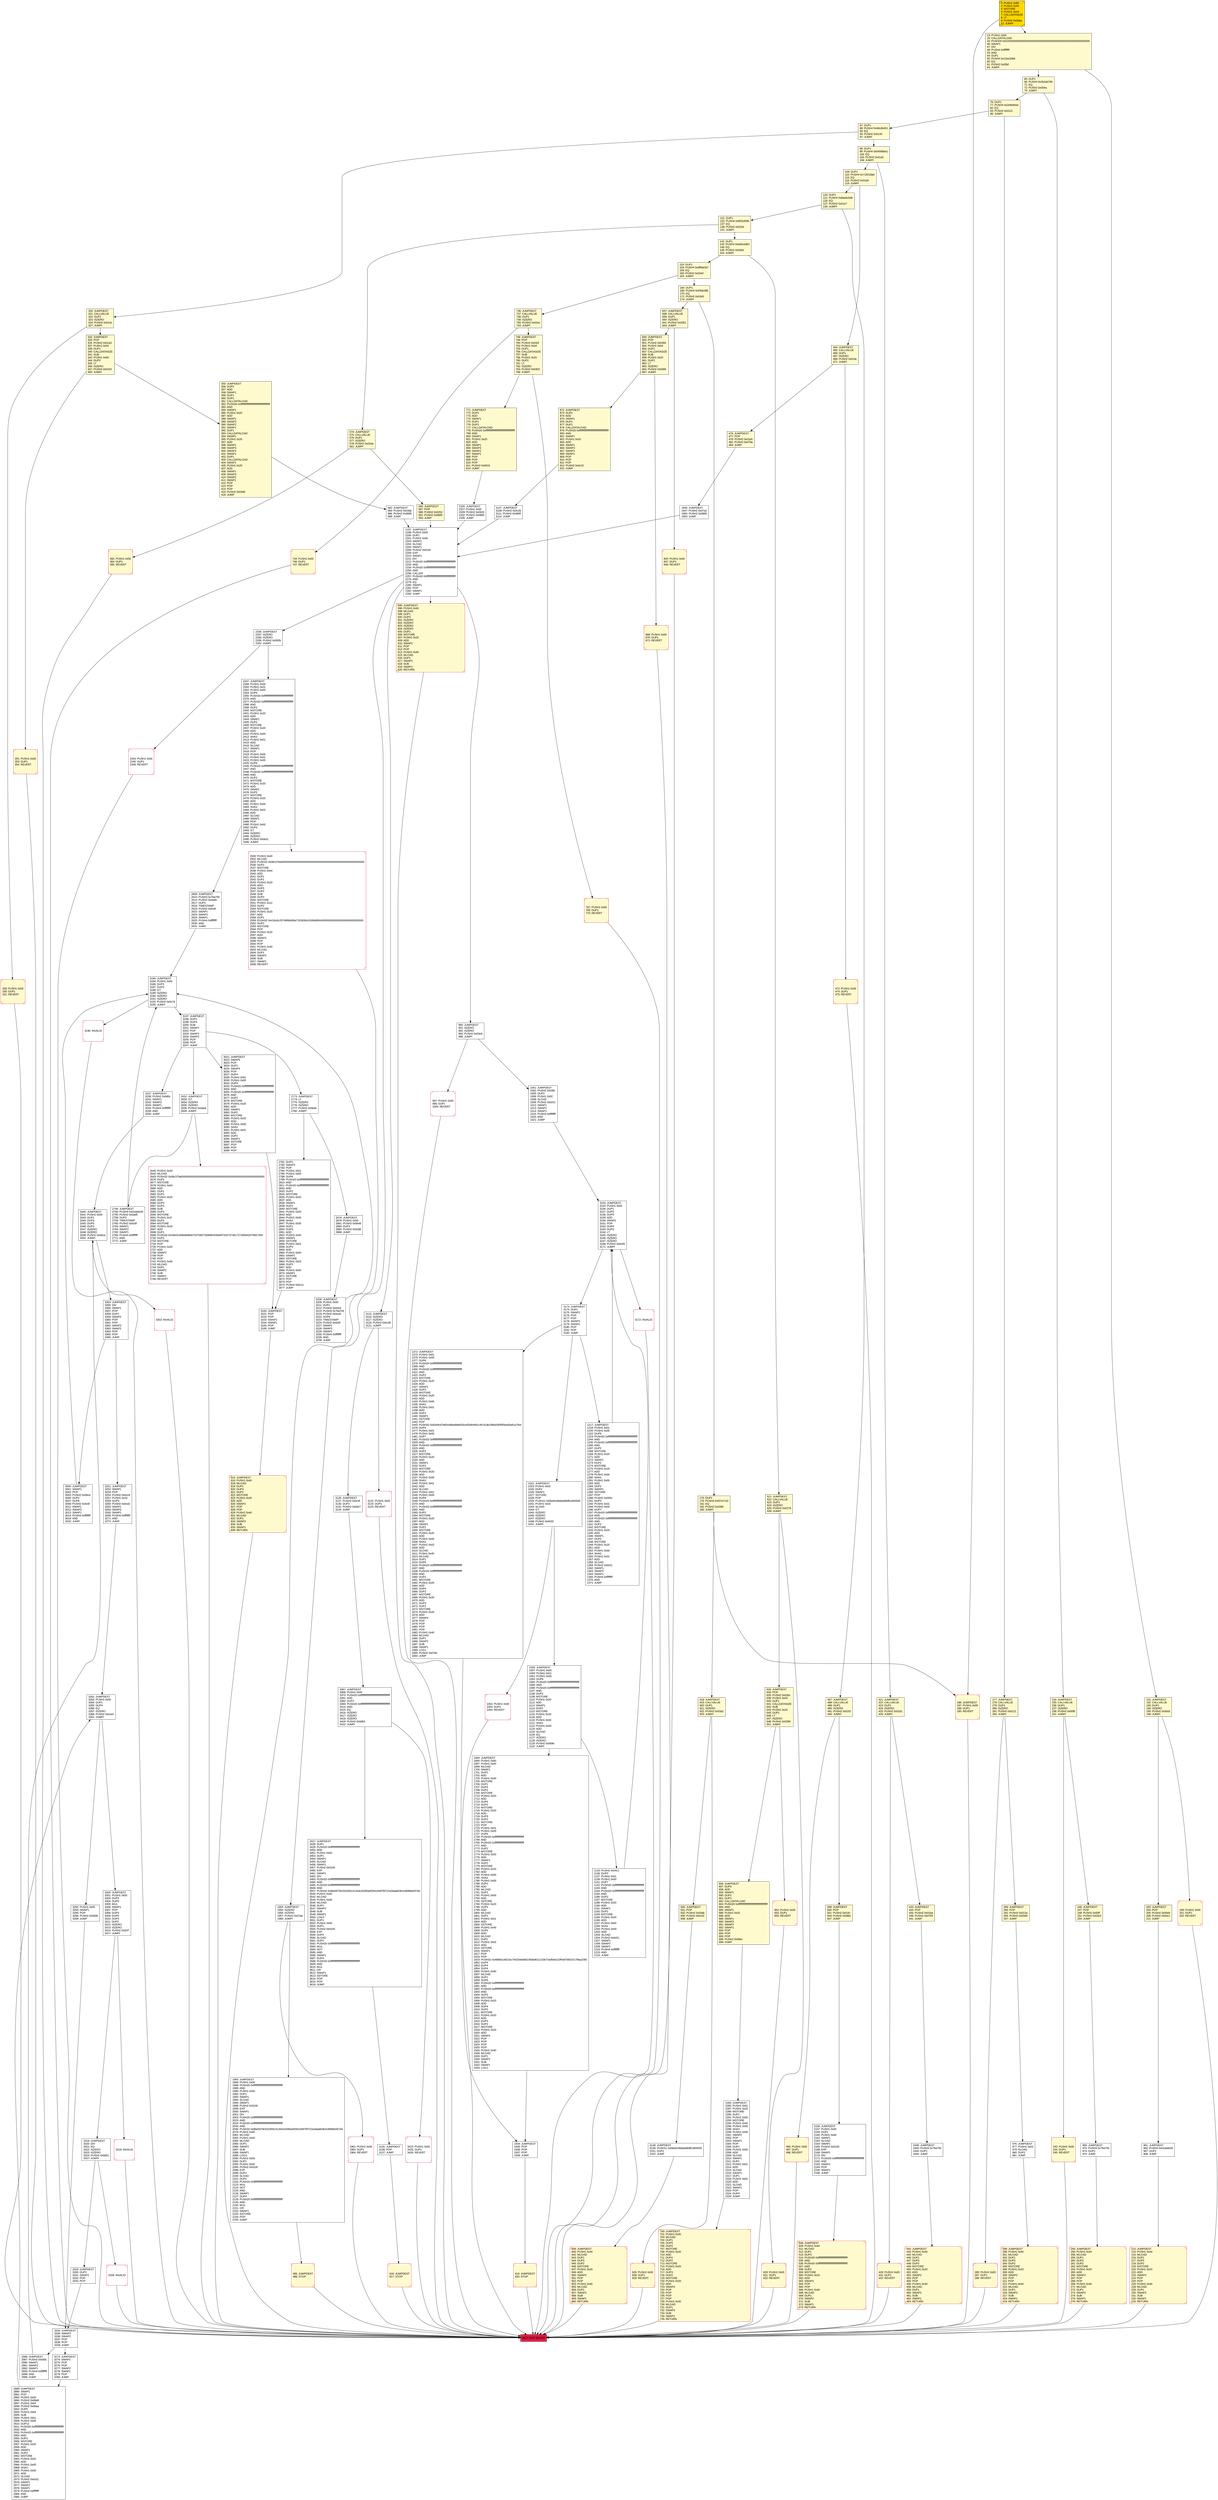 digraph G {
bgcolor=transparent rankdir=UD;
node [shape=box style=filled color=black fillcolor=white fontname=arial fontcolor=black];
1946 [label="1946: JUMPDEST\l1947: PUSH2 0x07a2\l1950: PUSH2 0x0895\l1953: JUMP\l" ];
916 [label="916: JUMPDEST\l917: STOP\l" fillcolor=lemonchiffon shape=Msquare color=crimson ];
332 [label="332: JUMPDEST\l333: POP\l334: PUSH2 0x01a3\l337: PUSH1 0x04\l339: DUP1\l340: CALLDATASIZE\l341: SUB\l342: PUSH1 0x60\l344: DUP2\l345: LT\l346: ISZERO\l347: PUSH2 0x0163\l350: JUMPI\l" fillcolor=lemonchiffon ];
2284 [label="2284: JUMPDEST\l2285: PUSH1 0x01\l2287: PUSH1 0x20\l2289: MSTORE\l2290: DUP1\l2291: PUSH1 0x00\l2293: MSTORE\l2294: PUSH1 0x40\l2296: PUSH1 0x00\l2298: SHA3\l2299: PUSH1 0x00\l2301: SWAP2\l2302: POP\l2303: SWAP1\l2304: POP\l2305: DUP1\l2306: PUSH1 0x00\l2308: ADD\l2309: SLOAD\l2310: SWAP1\l2311: DUP1\l2312: PUSH1 0x01\l2314: ADD\l2315: SLOAD\l2316: SWAP1\l2317: DUP1\l2318: PUSH1 0x02\l2320: ADD\l2321: SLOAD\l2322: SWAP1\l2323: POP\l2324: DUP4\l2325: JUMP\l" ];
2632 [label="2632: JUMPDEST\l2633: GT\l2634: ISZERO\l2635: ISZERO\l2636: PUSH2 0x0abd\l2639: JUMPI\l" ];
1961 [label="1961: PUSH1 0x00\l1963: DUP1\l1964: REVERT\l" shape=Msquare color=crimson ];
3173 [label="3173: JUMPDEST\l3174: DUP1\l3175: SWAP2\l3176: POP\l3177: POP\l3178: SWAP3\l3179: SWAP2\l3180: POP\l3181: POP\l3182: JUMP\l" ];
442 [label="442: JUMPDEST\l443: PUSH1 0x40\l445: MLOAD\l446: DUP1\l447: DUP3\l448: DUP2\l449: MSTORE\l450: PUSH1 0x20\l452: ADD\l453: SWAP2\l454: POP\l455: POP\l456: PUSH1 0x40\l458: MLOAD\l459: DUP1\l460: SWAP2\l461: SUB\l462: SWAP1\l463: RETURN\l" fillcolor=lemonchiffon shape=Msquare color=crimson ];
3100 [label="3100: JUMPDEST\l3101: POP\l3102: POP\l3103: SWAP2\l3104: SWAP1\l3105: POP\l3106: JUMP\l" ];
65 [label="65: DUP1\l66: PUSH4 0x2b2ab780\l71: EQ\l72: PUSH2 0x00ea\l75: JUMPI\l" fillcolor=lemonchiffon ];
277 [label="277: JUMPDEST\l278: CALLVALUE\l279: DUP1\l280: ISZERO\l281: PUSH2 0x0121\l284: JUMPI\l" fillcolor=lemonchiffon ];
2749 [label="2749: JUMPDEST\l2750: PUSH4 0x01da9c00\l2755: PUSH2 0x0ad5\l2758: DUP3\l2759: TIMESTAMP\l2760: PUSH2 0x0c6f\l2763: SWAP1\l2764: SWAP2\l2765: SWAP1\l2766: PUSH4 0xffffffff\l2771: AND\l2772: JUMP\l" ];
429 [label="429: PUSH1 0x00\l431: DUP1\l432: REVERT\l" fillcolor=lemonchiffon shape=Msquare color=crimson ];
3021 [label="3021: JUMPDEST\l3022: SWAP5\l3023: POP\l3024: DUP1\l3025: SWAP4\l3026: POP\l3027: DUP4\l3028: PUSH1 0x01\l3030: PUSH1 0x00\l3032: DUP9\l3033: PUSH20 0xffffffffffffffffffffffffffffffffffffffff\l3054: AND\l3055: PUSH20 0xffffffffffffffffffffffffffffffffffffffff\l3076: AND\l3077: DUP2\l3078: MSTORE\l3079: PUSH1 0x20\l3081: ADD\l3082: SWAP1\l3083: DUP2\l3084: MSTORE\l3085: PUSH1 0x20\l3087: ADD\l3088: PUSH1 0x00\l3090: SHA3\l3091: PUSH1 0x01\l3093: ADD\l3094: DUP2\l3095: SWAP1\l3096: SSTORE\l3097: POP\l3098: POP\l3099: POP\l" ];
3427 [label="3427: JUMPDEST\l3428: DUP1\l3429: PUSH20 0xffffffffffffffffffffffffffffffffffffffff\l3450: AND\l3451: PUSH1 0x00\l3453: DUP1\l3454: SWAP1\l3455: SLOAD\l3456: SWAP1\l3457: PUSH2 0x0100\l3460: EXP\l3461: SWAP1\l3462: DIV\l3463: PUSH20 0xffffffffffffffffffffffffffffffffffffffff\l3484: AND\l3485: PUSH20 0xffffffffffffffffffffffffffffffffffffffff\l3506: AND\l3507: PUSH32 0x8be0079c531659141344cd1fd0a4f28419497f9722a3daafe3b4186f6b6457e0\l3540: PUSH1 0x40\l3542: MLOAD\l3543: PUSH1 0x40\l3545: MLOAD\l3546: DUP1\l3547: SWAP2\l3548: SUB\l3549: SWAP1\l3550: LOG3\l3551: DUP1\l3552: PUSH1 0x00\l3554: DUP1\l3555: PUSH2 0x0100\l3558: EXP\l3559: DUP2\l3560: SLOAD\l3561: DUP2\l3562: PUSH20 0xffffffffffffffffffffffffffffffffffffffff\l3583: MUL\l3584: NOT\l3585: AND\l3586: SWAP1\l3587: DUP4\l3588: PUSH20 0xffffffffffffffffffffffffffffffffffffffff\l3609: AND\l3610: MUL\l3611: OR\l3612: SWAP1\l3613: SSTORE\l3614: POP\l3615: POP\l3616: JUMP\l" ];
246 [label="246: JUMPDEST\l247: POP\l248: PUSH2 0x00ff\l251: PUSH2 0x03c9\l254: JUMP\l" fillcolor=lemonchiffon ];
3251 [label="3251: JUMPDEST\l3252: SWAP1\l3253: POP\l3254: PUSH2 0x0cc9\l3257: PUSH1 0x19\l3259: DUP3\l3260: PUSH2 0x0cd1\l3263: SWAP1\l3264: SWAP2\l3265: SWAP1\l3266: PUSH4 0xffffffff\l3271: AND\l3272: JUMP\l" ];
939 [label="939: JUMPDEST\l940: PUSH1 0x40\l942: MLOAD\l943: DUP1\l944: DUP3\l945: DUP2\l946: MSTORE\l947: PUSH1 0x20\l949: ADD\l950: SWAP2\l951: POP\l952: POP\l953: PUSH1 0x40\l955: MLOAD\l956: DUP1\l957: SWAP2\l958: SUB\l959: SWAP1\l960: RETURN\l" fillcolor=lemonchiffon shape=Msquare color=crimson ];
3135 [label="3135: JUMPDEST\l3136: POP\l3137: JUMP\l" ];
2326 [label="2326: JUMPDEST\l2327: PUSH1 0x00\l2329: PUSH2 0x0920\l2332: PUSH2 0x0895\l2335: JUMP\l" ];
142 [label="142: DUP1\l143: PUSH4 0xdd3ced63\l148: EQ\l149: PUSH2 0x026d\l152: JUMPI\l" fillcolor=lemonchiffon ];
421 [label="421: JUMPDEST\l422: CALLVALUE\l423: DUP1\l424: ISZERO\l425: PUSH2 0x01b1\l428: JUMPI\l" fillcolor=lemonchiffon ];
234 [label="234: JUMPDEST\l235: CALLVALUE\l236: DUP1\l237: ISZERO\l238: PUSH2 0x00f6\l241: JUMPI\l" fillcolor=lemonchiffon ];
289 [label="289: JUMPDEST\l290: POP\l291: PUSH2 0x012a\l294: PUSH2 0x03d0\l297: JUMP\l" fillcolor=lemonchiffon ];
3617 [label="3617: EXIT BLOCK\l" fillcolor=crimson ];
98 [label="98: DUP1\l99: PUSH4 0x6458bbe1\l104: EQ\l105: PUSH2 0x01a5\l108: JUMPI\l" fillcolor=lemonchiffon ];
2609 [label="2609: JUMPDEST\l2610: PUSH3 0x76a700\l2614: PUSH2 0x0a48\l2617: DUP3\l2618: TIMESTAMP\l2619: PUSH2 0x0c6f\l2622: SWAP1\l2623: SWAP2\l2624: SWAP1\l2625: PUSH4 0xffffffff\l2630: AND\l2631: JUMP\l" ];
1694 [label="1694: JUMPDEST\l1695: PUSH1 0x60\l1697: PUSH1 0x40\l1699: MLOAD\l1700: SWAP1\l1701: DUP2\l1702: ADD\l1703: PUSH1 0x40\l1705: MSTORE\l1706: DUP1\l1707: DUP4\l1708: DUP2\l1709: MSTORE\l1710: PUSH1 0x20\l1712: ADD\l1713: DUP4\l1714: DUP2\l1715: MSTORE\l1716: PUSH1 0x20\l1718: ADD\l1719: DUP3\l1720: DUP2\l1721: MSTORE\l1722: POP\l1723: PUSH1 0x01\l1725: PUSH1 0x00\l1727: DUP6\l1728: PUSH20 0xffffffffffffffffffffffffffffffffffffffff\l1749: AND\l1750: PUSH20 0xffffffffffffffffffffffffffffffffffffffff\l1771: AND\l1772: DUP2\l1773: MSTORE\l1774: PUSH1 0x20\l1776: ADD\l1777: SWAP1\l1778: DUP2\l1779: MSTORE\l1780: PUSH1 0x20\l1782: ADD\l1783: PUSH1 0x00\l1785: SHA3\l1786: PUSH1 0x00\l1788: DUP3\l1789: ADD\l1790: MLOAD\l1791: DUP2\l1792: PUSH1 0x00\l1794: ADD\l1795: SSTORE\l1796: PUSH1 0x20\l1798: DUP3\l1799: ADD\l1800: MLOAD\l1801: DUP2\l1802: PUSH1 0x01\l1804: ADD\l1805: SSTORE\l1806: PUSH1 0x40\l1808: DUP3\l1809: ADD\l1810: MLOAD\l1811: DUP2\l1812: PUSH1 0x02\l1814: ADD\l1815: SSTORE\l1816: SWAP1\l1817: POP\l1818: POP\l1819: PUSH32 0x4985b1d621bc764334e686235bbd611210b71bd5e0c22f64d768315178ba2360\l1852: DUP4\l1853: DUP4\l1854: DUP4\l1855: PUSH1 0x40\l1857: MLOAD\l1858: DUP1\l1859: DUP5\l1860: PUSH20 0xffffffffffffffffffffffffffffffffffffffff\l1881: AND\l1882: PUSH20 0xffffffffffffffffffffffffffffffffffffffff\l1903: AND\l1904: DUP2\l1905: MSTORE\l1906: PUSH1 0x20\l1908: ADD\l1909: DUP4\l1910: DUP2\l1911: MSTORE\l1912: PUSH1 0x20\l1914: ADD\l1915: DUP3\l1916: DUP2\l1917: MSTORE\l1918: PUSH1 0x20\l1920: ADD\l1921: SWAP4\l1922: POP\l1923: POP\l1924: POP\l1925: POP\l1926: PUSH1 0x40\l1928: MLOAD\l1929: DUP1\l1930: SWAP2\l1931: SUB\l1932: SWAP1\l1933: LOG1\l" ];
3300 [label="3300: JUMPDEST\l3301: PUSH1 0x00\l3303: DUP3\l3304: DUP5\l3305: MUL\l3306: SWAP1\l3307: POP\l3308: DUP3\l3309: DUP5\l3310: DUP3\l3311: DUP2\l3312: ISZERO\l3313: ISZERO\l3314: PUSH2 0x0cf7\l3317: JUMPI\l" ];
3281 [label="3281: JUMPDEST\l3282: PUSH1 0x00\l3284: DUP1\l3285: DUP4\l3286: EQ\l3287: ISZERO\l3288: PUSH2 0x0ce4\l3291: JUMPI\l" ];
2197 [label="2197: JUMPDEST\l2198: PUSH1 0x00\l2200: DUP1\l2201: PUSH1 0x00\l2203: SWAP1\l2204: SLOAD\l2205: SWAP1\l2206: PUSH2 0x0100\l2209: EXP\l2210: SWAP1\l2211: DIV\l2212: PUSH20 0xffffffffffffffffffffffffffffffffffffffff\l2233: AND\l2234: PUSH20 0xffffffffffffffffffffffffffffffffffffffff\l2255: AND\l2256: CALLER\l2257: PUSH20 0xffffffffffffffffffffffffffffffffffffffff\l2278: AND\l2279: EQ\l2280: SWAP1\l2281: POP\l2282: SWAP1\l2283: JUMP\l" ];
652 [label="652: PUSH1 0x00\l654: DUP1\l655: REVERT\l" fillcolor=lemonchiffon shape=Msquare color=crimson ];
748 [label="748: JUMPDEST\l749: POP\l750: PUSH2 0x032f\l753: PUSH1 0x04\l755: DUP1\l756: CALLDATASIZE\l757: SUB\l758: PUSH1 0x20\l760: DUP2\l761: LT\l762: ISZERO\l763: PUSH2 0x0303\l766: JUMPI\l" fillcolor=lemonchiffon ];
872 [label="872: JUMPDEST\l873: DUP2\l874: ADD\l875: SWAP1\l876: DUP1\l877: DUP1\l878: CALLDATALOAD\l879: PUSH20 0xffffffffffffffffffffffffffffffffffffffff\l900: AND\l901: SWAP1\l902: PUSH1 0x20\l904: ADD\l905: SWAP1\l906: SWAP3\l907: SWAP2\l908: SWAP1\l909: POP\l910: POP\l911: POP\l912: PUSH2 0x0c23\l915: JUMP\l" fillcolor=lemonchiffon ];
3354 [label="3354: JUMPDEST\l3355: DIV\l3356: SWAP1\l3357: POP\l3358: DUP1\l3359: SWAP2\l3360: POP\l3361: POP\l3362: SWAP3\l3363: SWAP2\l3364: POP\l3365: POP\l3366: JUMP\l" ];
419 [label="419: JUMPDEST\l420: STOP\l" fillcolor=lemonchiffon shape=Msquare color=crimson ];
191 [label="191: JUMPDEST\l192: CALLVALUE\l193: DUP1\l194: ISZERO\l195: PUSH2 0x00cb\l198: JUMPI\l" fillcolor=lemonchiffon ];
433 [label="433: JUMPDEST\l434: POP\l435: PUSH2 0x01ba\l438: PUSH2 0x0793\l441: JUMP\l" fillcolor=lemonchiffon ];
355 [label="355: JUMPDEST\l356: DUP2\l357: ADD\l358: SWAP1\l359: DUP1\l360: DUP1\l361: CALLDATALOAD\l362: PUSH20 0xffffffffffffffffffffffffffffffffffffffff\l383: AND\l384: SWAP1\l385: PUSH1 0x20\l387: ADD\l388: SWAP1\l389: SWAP3\l390: SWAP2\l391: SWAP1\l392: DUP1\l393: CALLDATALOAD\l394: SWAP1\l395: PUSH1 0x20\l397: ADD\l398: SWAP1\l399: SWAP3\l400: SWAP2\l401: SWAP1\l402: DUP1\l403: CALLDATALOAD\l404: SWAP1\l405: PUSH1 0x20\l407: ADD\l408: SWAP1\l409: SWAP3\l410: SWAP2\l411: SWAP1\l412: POP\l413: POP\l414: POP\l415: PUSH2 0x03d6\l418: JUMP\l" fillcolor=lemonchiffon ];
3334 [label="3334: JUMPDEST\l3335: SWAP3\l3336: SWAP2\l3337: POP\l3338: POP\l3339: JUMP\l" ];
926 [label="926: PUSH1 0x00\l928: DUP1\l929: REVERT\l" fillcolor=lemonchiffon shape=Msquare color=crimson ];
13 [label="13: PUSH1 0x00\l15: CALLDATALOAD\l16: PUSH29 0x0100000000000000000000000000000000000000000000000000000000\l46: SWAP1\l47: DIV\l48: PUSH4 0xffffffff\l53: AND\l54: DUP1\l55: PUSH4 0x11be2d68\l60: EQ\l61: PUSH2 0x00bf\l64: JUMPI\l" fillcolor=lemonchiffon ];
2773 [label="2773: JUMPDEST\l2774: LT\l2775: ISZERO\l2776: ISZERO\l2777: PUSH2 0x0b3e\l2780: JUMPI\l" ];
487 [label="487: JUMPDEST\l488: CALLVALUE\l489: DUP1\l490: ISZERO\l491: PUSH2 0x01f3\l494: JUMPI\l" fillcolor=lemonchiffon ];
2781 [label="2781: DUP2\l2782: SWAP3\l2783: POP\l2784: PUSH1 0x01\l2786: PUSH1 0x00\l2788: DUP6\l2789: PUSH20 0xffffffffffffffffffffffffffffffffffffffff\l2810: AND\l2811: PUSH20 0xffffffffffffffffffffffffffffffffffffffff\l2832: AND\l2833: DUP2\l2834: MSTORE\l2835: PUSH1 0x20\l2837: ADD\l2838: SWAP1\l2839: DUP2\l2840: MSTORE\l2841: PUSH1 0x20\l2843: ADD\l2844: PUSH1 0x00\l2846: SHA3\l2847: PUSH1 0x00\l2849: DUP1\l2850: DUP3\l2851: ADD\l2852: PUSH1 0x00\l2854: SWAP1\l2855: SSTORE\l2856: PUSH1 0x01\l2858: DUP3\l2859: ADD\l2860: PUSH1 0x00\l2862: SWAP1\l2863: SSTORE\l2864: PUSH1 0x02\l2866: DUP3\l2867: ADD\l2868: PUSH1 0x00\l2870: SWAP1\l2871: SSTORE\l2872: POP\l2873: POP\l2874: PUSH2 0x0c1c\l2877: JUMP\l" ];
997 [label="997: PUSH1 0x00\l999: DUP1\l1000: REVERT\l" shape=Msquare color=crimson ];
3197 [label="3197: JUMPDEST\l3198: DUP2\l3199: DUP4\l3200: SUB\l3201: SWAP1\l3202: POP\l3203: SWAP3\l3204: SWAP2\l3205: POP\l3206: POP\l3207: JUMP\l" ];
120 [label="120: DUP1\l121: PUSH4 0x8da5cb5b\l126: EQ\l127: PUSH2 0x01e7\l130: JUMPI\l" fillcolor=lemonchiffon ];
3292 [label="3292: PUSH1 0x00\l3294: SWAP1\l3295: POP\l3296: PUSH2 0x0d06\l3299: JUMP\l" ];
744 [label="744: PUSH1 0x00\l746: DUP1\l747: REVERT\l" fillcolor=lemonchiffon shape=Msquare color=crimson ];
3318 [label="3318: INVALID\l" shape=Msquare color=crimson ];
3107 [label="3107: JUMPDEST\l3108: PUSH2 0x0c2b\l3111: PUSH2 0x0895\l3114: JUMP\l" ];
255 [label="255: JUMPDEST\l256: PUSH1 0x40\l258: MLOAD\l259: DUP1\l260: DUP3\l261: DUP2\l262: MSTORE\l263: PUSH1 0x20\l265: ADD\l266: SWAP2\l267: POP\l268: POP\l269: PUSH1 0x40\l271: MLOAD\l272: DUP1\l273: SWAP2\l274: SUB\l275: SWAP1\l276: RETURN\l" fillcolor=lemonchiffon shape=Msquare color=crimson ];
1133 [label="1133: PUSH2 0x04c1\l1136: DUP3\l1137: PUSH1 0x01\l1139: PUSH1 0x00\l1141: DUP7\l1142: PUSH20 0xffffffffffffffffffffffffffffffffffffffff\l1163: AND\l1164: PUSH20 0xffffffffffffffffffffffffffffffffffffffff\l1185: AND\l1186: DUP2\l1187: MSTORE\l1188: PUSH1 0x20\l1190: ADD\l1191: SWAP1\l1192: DUP2\l1193: MSTORE\l1194: PUSH1 0x20\l1196: ADD\l1197: PUSH1 0x00\l1199: SHA3\l1200: PUSH1 0x00\l1202: ADD\l1203: SLOAD\l1204: PUSH2 0x0c51\l1207: SWAP1\l1208: SWAP2\l1209: SWAP1\l1210: PUSH4 0xffffffff\l1215: AND\l1216: JUMP\l" ];
495 [label="495: PUSH1 0x00\l497: DUP1\l498: REVERT\l" fillcolor=lemonchiffon shape=Msquare color=crimson ];
76 [label="76: DUP1\l77: PUSH4 0x2e5b90a4\l82: EQ\l83: PUSH2 0x0115\l86: JUMPI\l" fillcolor=lemonchiffon ];
771 [label="771: JUMPDEST\l772: DUP2\l773: ADD\l774: SWAP1\l775: DUP1\l776: DUP1\l777: CALLDATALOAD\l778: PUSH20 0xffffffffffffffffffffffffffffffffffffffff\l799: AND\l800: SWAP1\l801: PUSH1 0x20\l803: ADD\l804: SWAP1\l805: SWAP3\l806: SWAP2\l807: SWAP1\l808: POP\l809: POP\l810: POP\l811: PUSH2 0x0916\l814: JUMP\l" fillcolor=lemonchiffon ];
3138 [label="3138: JUMPDEST\l3139: PUSH11 0x0bd4248da6d8dfb1800000\l3151: DUP2\l3152: JUMP\l" ];
109 [label="109: DUP1\l110: PUSH4 0x715018a6\l115: EQ\l116: PUSH2 0x01d0\l119: JUMPI\l" fillcolor=lemonchiffon ];
242 [label="242: PUSH1 0x00\l244: DUP1\l245: REVERT\l" fillcolor=lemonchiffon shape=Msquare color=crimson ];
837 [label="837: JUMPDEST\l838: CALLVALUE\l839: DUP1\l840: ISZERO\l841: PUSH2 0x0351\l844: JUMPI\l" fillcolor=lemonchiffon ];
1022 [label="1022: JUMPDEST\l1023: PUSH1 0x02\l1025: DUP2\l1026: SWAP1\l1027: SSTORE\l1028: POP\l1029: PUSH11 0x0bd4248da6d8dfb1800000\l1041: PUSH1 0x02\l1043: SLOAD\l1044: GT\l1045: ISZERO\l1046: ISZERO\l1047: ISZERO\l1048: PUSH2 0x0420\l1051: JUMPI\l" ];
767 [label="767: PUSH1 0x00\l769: DUP1\l770: REVERT\l" fillcolor=lemonchiffon shape=Msquare color=crimson ];
3340 [label="3340: JUMPDEST\l3341: PUSH1 0x00\l3343: DUP1\l3344: DUP3\l3345: DUP5\l3346: DUP2\l3347: ISZERO\l3348: ISZERO\l3349: PUSH2 0x0d1a\l3352: JUMPI\l" ];
203 [label="203: JUMPDEST\l204: POP\l205: PUSH2 0x00d4\l208: PUSH2 0x03c1\l211: JUMP\l" fillcolor=lemonchiffon ];
586 [label="586: JUMPDEST\l587: POP\l588: PUSH2 0x0253\l591: PUSH2 0x0895\l594: JUMP\l" fillcolor=lemonchiffon ];
3153 [label="3153: JUMPDEST\l3154: PUSH1 0x00\l3156: DUP1\l3157: DUP3\l3158: DUP5\l3159: ADD\l3160: SWAP1\l3161: POP\l3162: DUP4\l3163: DUP2\l3164: LT\l3165: ISZERO\l3166: ISZERO\l3167: ISZERO\l3168: PUSH2 0x0c65\l3171: JUMPI\l" ];
199 [label="199: PUSH1 0x00\l201: DUP1\l202: REVERT\l" fillcolor=lemonchiffon shape=Msquare color=crimson ];
212 [label="212: JUMPDEST\l213: PUSH1 0x40\l215: MLOAD\l216: DUP1\l217: DUP3\l218: DUP2\l219: MSTORE\l220: PUSH1 0x20\l222: ADD\l223: SWAP2\l224: POP\l225: POP\l226: PUSH1 0x40\l228: MLOAD\l229: DUP1\l230: SWAP2\l231: SUB\l232: SWAP1\l233: RETURN\l" fillcolor=lemonchiffon shape=Msquare color=crimson ];
990 [label="990: JUMPDEST\l991: ISZERO\l992: ISZERO\l993: PUSH2 0x03e9\l996: JUMPI\l" ];
1954 [label="1954: JUMPDEST\l1955: ISZERO\l1956: ISZERO\l1957: PUSH2 0x07ad\l1960: JUMPI\l" ];
930 [label="930: JUMPDEST\l931: POP\l932: PUSH2 0x03ab\l935: PUSH2 0x0c42\l938: JUMP\l" fillcolor=lemonchiffon ];
595 [label="595: JUMPDEST\l596: PUSH1 0x40\l598: MLOAD\l599: DUP1\l600: DUP3\l601: ISZERO\l602: ISZERO\l603: ISZERO\l604: ISZERO\l605: DUP2\l606: MSTORE\l607: PUSH1 0x20\l609: ADD\l610: SWAP2\l611: POP\l612: POP\l613: PUSH1 0x40\l615: MLOAD\l616: DUP1\l617: SWAP2\l618: SUB\l619: SWAP1\l620: RETURN\l" fillcolor=lemonchiffon shape=Msquare color=crimson ];
1934 [label="1934: JUMPDEST\l1935: POP\l1936: POP\l1937: POP\l1938: JUMP\l" ];
3183 [label="3183: JUMPDEST\l3184: PUSH1 0x00\l3186: DUP3\l3187: DUP3\l3188: GT\l3189: ISZERO\l3190: ISZERO\l3191: ISZERO\l3192: PUSH2 0x0c7d\l3195: JUMPI\l" ];
485 [label="485: JUMPDEST\l486: STOP\l" fillcolor=lemonchiffon shape=Msquare color=crimson ];
1001 [label="1001: JUMPDEST\l1002: PUSH2 0x03fe\l1005: DUP3\l1006: PUSH1 0x02\l1008: SLOAD\l1009: PUSH2 0x0c51\l1012: SWAP1\l1013: SWAP2\l1014: SWAP1\l1015: PUSH4 0xffffffff\l1020: AND\l1021: JUMP\l" ];
472 [label="472: PUSH1 0x00\l474: DUP1\l475: REVERT\l" fillcolor=lemonchiffon shape=Msquare color=crimson ];
2500 [label="2500: PUSH1 0x40\l2502: MLOAD\l2503: PUSH32 0x08c379a000000000000000000000000000000000000000000000000000000000\l2536: DUP2\l2537: MSTORE\l2538: PUSH1 0x04\l2540: ADD\l2541: DUP1\l2542: DUP1\l2543: PUSH1 0x20\l2545: ADD\l2546: DUP3\l2547: DUP2\l2548: SUB\l2549: DUP3\l2550: MSTORE\l2551: PUSH1 0x12\l2553: DUP2\l2554: MSTORE\l2555: PUSH1 0x20\l2557: ADD\l2558: DUP1\l2559: PUSH32 0x416c6c20746f6b656e7320636c61696d65640000000000000000000000000000\l2592: DUP2\l2593: MSTORE\l2594: POP\l2595: PUSH1 0x20\l2597: ADD\l2598: SWAP2\l2599: POP\l2600: POP\l2601: PUSH1 0x40\l2603: MLOAD\l2604: DUP1\l2605: SWAP2\l2606: SUB\l2607: SWAP1\l2608: REVERT\l" shape=Msquare color=crimson ];
1217 [label="1217: JUMPDEST\l1218: PUSH1 0x01\l1220: PUSH1 0x00\l1222: DUP6\l1223: PUSH20 0xffffffffffffffffffffffffffffffffffffffff\l1244: AND\l1245: PUSH20 0xffffffffffffffffffffffffffffffffffffffff\l1266: AND\l1267: DUP2\l1268: MSTORE\l1269: PUSH1 0x20\l1271: ADD\l1272: SWAP1\l1273: DUP2\l1274: MSTORE\l1275: PUSH1 0x20\l1277: ADD\l1278: PUSH1 0x00\l1280: SHA3\l1281: PUSH1 0x00\l1283: ADD\l1284: DUP2\l1285: SWAP1\l1286: SSTORE\l1287: POP\l1288: PUSH2 0x055c\l1291: DUP3\l1292: PUSH1 0x01\l1294: PUSH1 0x00\l1296: DUP7\l1297: PUSH20 0xffffffffffffffffffffffffffffffffffffffff\l1318: AND\l1319: PUSH20 0xffffffffffffffffffffffffffffffffffffffff\l1340: AND\l1341: DUP2\l1342: MSTORE\l1343: PUSH1 0x20\l1345: ADD\l1346: SWAP1\l1347: DUP2\l1348: MSTORE\l1349: PUSH1 0x20\l1351: ADD\l1352: PUSH1 0x00\l1354: SHA3\l1355: PUSH1 0x01\l1357: ADD\l1358: SLOAD\l1359: PUSH2 0x0c51\l1362: SWAP1\l1363: SWAP2\l1364: SWAP1\l1365: PUSH4 0xffffffff\l1370: AND\l1371: JUMP\l" ];
3273 [label="3273: JUMPDEST\l3274: SWAP2\l3275: POP\l3276: POP\l3277: SWAP2\l3278: SWAP1\l3279: POP\l3280: JUMP\l" ];
164 [label="164: DUP1\l165: PUSH4 0xf2fde38b\l170: EQ\l171: PUSH2 0x0345\l174: JUMPI\l" fillcolor=lemonchiffon ];
1965 [label="1965: JUMPDEST\l1966: PUSH1 0x00\l1968: PUSH20 0xffffffffffffffffffffffffffffffffffffffff\l1989: AND\l1990: PUSH1 0x00\l1992: DUP1\l1993: SWAP1\l1994: SLOAD\l1995: SWAP1\l1996: PUSH2 0x0100\l1999: EXP\l2000: SWAP1\l2001: DIV\l2002: PUSH20 0xffffffffffffffffffffffffffffffffffffffff\l2023: AND\l2024: PUSH20 0xffffffffffffffffffffffffffffffffffffffff\l2045: AND\l2046: PUSH32 0x8be0079c531659141344cd1fd0a4f28419497f9722a3daafe3b4186f6b6457e0\l2079: PUSH1 0x40\l2081: MLOAD\l2082: PUSH1 0x40\l2084: MLOAD\l2085: DUP1\l2086: SWAP2\l2087: SUB\l2088: SWAP1\l2089: LOG3\l2090: PUSH1 0x00\l2092: DUP1\l2093: PUSH1 0x00\l2095: PUSH2 0x0100\l2098: EXP\l2099: DUP2\l2100: SLOAD\l2101: DUP2\l2102: PUSH20 0xffffffffffffffffffffffffffffffffffffffff\l2123: MUL\l2124: NOT\l2125: AND\l2126: SWAP1\l2127: DUP4\l2128: PUSH20 0xffffffffffffffffffffffffffffffffffffffff\l2149: AND\l2150: MUL\l2151: OR\l2152: SWAP1\l2153: SSTORE\l2154: POP\l2155: JUMP\l" ];
2343 [label="2343: PUSH1 0x00\l2345: DUP1\l2346: REVERT\l" shape=Msquare color=crimson ];
3208 [label="3208: JUMPDEST\l3209: PUSH1 0x00\l3211: DUP1\l3212: PUSH2 0x0cb3\l3215: PUSH3 0x76a700\l3219: PUSH2 0x0ca5\l3222: DUP6\l3223: TIMESTAMP\l3224: PUSH2 0x0c6f\l3227: SWAP1\l3228: SWAP2\l3229: SWAP1\l3230: PUSH4 0xffffffff\l3235: AND\l3236: JUMP\l" ];
3115 [label="3115: JUMPDEST\l3116: ISZERO\l3117: ISZERO\l3118: PUSH2 0x0c36\l3121: JUMPI\l" ];
1372 [label="1372: JUMPDEST\l1373: PUSH1 0x01\l1375: PUSH1 0x00\l1377: DUP6\l1378: PUSH20 0xffffffffffffffffffffffffffffffffffffffff\l1399: AND\l1400: PUSH20 0xffffffffffffffffffffffffffffffffffffffff\l1421: AND\l1422: DUP2\l1423: MSTORE\l1424: PUSH1 0x20\l1426: ADD\l1427: SWAP1\l1428: DUP2\l1429: MSTORE\l1430: PUSH1 0x20\l1432: ADD\l1433: PUSH1 0x00\l1435: SHA3\l1436: PUSH1 0x01\l1438: ADD\l1439: DUP2\l1440: SWAP1\l1441: SSTORE\l1442: POP\l1443: PUSH32 0x82e9cb7b60cb8bedb8ef33ce55464461c4f141db1f86d260f5f0ea00a91e7fe4\l1476: DUP4\l1477: PUSH1 0x01\l1479: PUSH1 0x00\l1481: DUP7\l1482: PUSH20 0xffffffffffffffffffffffffffffffffffffffff\l1503: AND\l1504: PUSH20 0xffffffffffffffffffffffffffffffffffffffff\l1525: AND\l1526: DUP2\l1527: MSTORE\l1528: PUSH1 0x20\l1530: ADD\l1531: SWAP1\l1532: DUP2\l1533: MSTORE\l1534: PUSH1 0x20\l1536: ADD\l1537: PUSH1 0x00\l1539: SHA3\l1540: PUSH1 0x01\l1542: ADD\l1543: SLOAD\l1544: PUSH1 0x01\l1546: PUSH1 0x00\l1548: DUP8\l1549: PUSH20 0xffffffffffffffffffffffffffffffffffffffff\l1570: AND\l1571: PUSH20 0xffffffffffffffffffffffffffffffffffffffff\l1592: AND\l1593: DUP2\l1594: MSTORE\l1595: PUSH1 0x20\l1597: ADD\l1598: SWAP1\l1599: DUP2\l1600: MSTORE\l1601: PUSH1 0x20\l1603: ADD\l1604: PUSH1 0x00\l1606: SHA3\l1607: PUSH1 0x02\l1609: ADD\l1610: SLOAD\l1611: PUSH1 0x40\l1613: MLOAD\l1614: DUP1\l1615: DUP5\l1616: PUSH20 0xffffffffffffffffffffffffffffffffffffffff\l1637: AND\l1638: PUSH20 0xffffffffffffffffffffffffffffffffffffffff\l1659: AND\l1660: DUP2\l1661: MSTORE\l1662: PUSH1 0x20\l1664: ADD\l1665: DUP4\l1666: DUP2\l1667: MSTORE\l1668: PUSH1 0x20\l1670: ADD\l1671: DUP3\l1672: DUP2\l1673: MSTORE\l1674: PUSH1 0x20\l1676: ADD\l1677: SWAP4\l1678: POP\l1679: POP\l1680: POP\l1681: POP\l1682: PUSH1 0x40\l1684: MLOAD\l1685: DUP1\l1686: SWAP2\l1687: SUB\l1688: SWAP1\l1689: LOG1\l1690: PUSH2 0x078e\l1693: JUMP\l" ];
3367 [label="3367: JUMPDEST\l3368: PUSH1 0x00\l3370: PUSH20 0xffffffffffffffffffffffffffffffffffffffff\l3391: AND\l3392: DUP2\l3393: PUSH20 0xffffffffffffffffffffffffffffffffffffffff\l3414: AND\l3415: EQ\l3416: ISZERO\l3417: ISZERO\l3418: ISZERO\l3419: PUSH2 0x0d63\l3422: JUMPI\l" ];
849 [label="849: JUMPDEST\l850: POP\l851: PUSH2 0x0394\l854: PUSH1 0x04\l856: DUP1\l857: CALLDATASIZE\l858: SUB\l859: PUSH1 0x20\l861: DUP2\l862: LT\l863: ISZERO\l864: PUSH2 0x0368\l867: JUMPI\l" fillcolor=lemonchiffon ];
3122 [label="3122: PUSH1 0x00\l3124: DUP1\l3125: REVERT\l" shape=Msquare color=crimson ];
153 [label="153: DUP1\l154: PUSH4 0xdf8de3e7\l159: EQ\l160: PUSH2 0x02e0\l163: JUMPI\l" fillcolor=lemonchiffon ];
633 [label="633: JUMPDEST\l634: POP\l635: PUSH2 0x02bc\l638: PUSH1 0x04\l640: DUP1\l641: CALLDATASIZE\l642: SUB\l643: PUSH1 0x20\l645: DUP2\l646: LT\l647: ISZERO\l648: PUSH2 0x0290\l651: JUMPI\l" fillcolor=lemonchiffon ];
298 [label="298: JUMPDEST\l299: PUSH1 0x40\l301: MLOAD\l302: DUP1\l303: DUP3\l304: DUP2\l305: MSTORE\l306: PUSH1 0x20\l308: ADD\l309: SWAP2\l310: POP\l311: POP\l312: PUSH1 0x40\l314: MLOAD\l315: DUP1\l316: SWAP2\l317: SUB\l318: SWAP1\l319: RETURN\l" fillcolor=lemonchiffon shape=Msquare color=crimson ];
815 [label="815: JUMPDEST\l816: PUSH1 0x40\l818: MLOAD\l819: DUP1\l820: DUP3\l821: DUP2\l822: MSTORE\l823: PUSH1 0x20\l825: ADD\l826: SWAP2\l827: POP\l828: POP\l829: PUSH1 0x40\l831: MLOAD\l832: DUP1\l833: SWAP2\l834: SUB\l835: SWAP1\l836: RETURN\l" fillcolor=lemonchiffon shape=Msquare color=crimson ];
700 [label="700: JUMPDEST\l701: PUSH1 0x40\l703: MLOAD\l704: DUP1\l705: DUP5\l706: DUP2\l707: MSTORE\l708: PUSH1 0x20\l710: ADD\l711: DUP4\l712: DUP2\l713: MSTORE\l714: PUSH1 0x20\l716: ADD\l717: DUP3\l718: DUP2\l719: MSTORE\l720: PUSH1 0x20\l722: ADD\l723: SWAP4\l724: POP\l725: POP\l726: POP\l727: POP\l728: PUSH1 0x40\l730: MLOAD\l731: DUP1\l732: SWAP2\l733: SUB\l734: SWAP1\l735: RETURN\l" fillcolor=lemonchiffon shape=Msquare color=crimson ];
3353 [label="3353: INVALID\l" shape=Msquare color=crimson ];
918 [label="918: JUMPDEST\l919: CALLVALUE\l920: DUP1\l921: ISZERO\l922: PUSH2 0x03a2\l925: JUMPI\l" fillcolor=lemonchiffon ];
499 [label="499: JUMPDEST\l500: POP\l501: PUSH2 0x01fc\l504: PUSH2 0x086c\l507: JUMP\l" fillcolor=lemonchiffon ];
0 [label="0: PUSH1 0x80\l2: PUSH1 0x40\l4: MSTORE\l5: PUSH1 0x04\l7: CALLDATASIZE\l8: LT\l9: PUSH2 0x00ba\l12: JUMPI\l" fillcolor=lemonchiffon shape=Msquare fillcolor=gold ];
969 [label="969: JUMPDEST\l970: PUSH3 0x76a700\l974: DUP2\l975: JUMP\l" ];
976 [label="976: JUMPDEST\l977: PUSH1 0x02\l979: SLOAD\l980: DUP2\l981: JUMP\l" ];
621 [label="621: JUMPDEST\l622: CALLVALUE\l623: DUP1\l624: ISZERO\l625: PUSH2 0x0279\l628: JUMPI\l" fillcolor=lemonchiffon ];
508 [label="508: JUMPDEST\l509: PUSH1 0x40\l511: MLOAD\l512: DUP1\l513: DUP3\l514: PUSH20 0xffffffffffffffffffffffffffffffffffffffff\l535: AND\l536: PUSH20 0xffffffffffffffffffffffffffffffffffffffff\l557: AND\l558: DUP2\l559: MSTORE\l560: PUSH1 0x20\l562: ADD\l563: SWAP2\l564: POP\l565: POP\l566: PUSH1 0x40\l568: MLOAD\l569: DUP1\l570: SWAP2\l571: SUB\l572: SWAP1\l573: RETURN\l" fillcolor=lemonchiffon shape=Msquare color=crimson ];
3329 [label="3329: JUMPDEST\l3330: DUP1\l3331: SWAP2\l3332: POP\l3333: POP\l" ];
285 [label="285: PUSH1 0x00\l287: DUP1\l288: REVERT\l" fillcolor=lemonchiffon shape=Msquare color=crimson ];
1052 [label="1052: PUSH1 0x00\l1054: DUP1\l1055: REVERT\l" shape=Msquare color=crimson ];
2640 [label="2640: PUSH1 0x40\l2642: MLOAD\l2643: PUSH32 0x08c379a000000000000000000000000000000000000000000000000000000000\l2676: DUP2\l2677: MSTORE\l2678: PUSH1 0x04\l2680: ADD\l2681: DUP1\l2682: DUP1\l2683: PUSH1 0x20\l2685: ADD\l2686: DUP3\l2687: DUP2\l2688: SUB\l2689: DUP3\l2690: MSTORE\l2691: PUSH1 0x1f\l2693: DUP2\l2694: MSTORE\l2695: PUSH1 0x20\l2697: ADD\l2698: DUP1\l2699: PUSH32 0x436c61696d696e6720706572696f64206e6f7420737461727465642079657400\l2732: DUP2\l2733: MSTORE\l2734: POP\l2735: PUSH1 0x20\l2737: ADD\l2738: SWAP2\l2739: POP\l2740: POP\l2741: PUSH1 0x40\l2743: MLOAD\l2744: DUP1\l2745: SWAP2\l2746: SUB\l2747: SWAP1\l2748: REVERT\l" shape=Msquare color=crimson ];
186 [label="186: JUMPDEST\l187: PUSH1 0x00\l189: DUP1\l190: REVERT\l" fillcolor=lemonchiffon shape=Msquare color=crimson ];
3328 [label="3328: INVALID\l" shape=Msquare color=crimson ];
3196 [label="3196: INVALID\l" shape=Msquare color=crimson ];
868 [label="868: PUSH1 0x00\l870: DUP1\l871: REVERT\l" fillcolor=lemonchiffon shape=Msquare color=crimson ];
2347 [label="2347: JUMPDEST\l2348: PUSH1 0x00\l2350: PUSH1 0x01\l2352: PUSH1 0x00\l2354: DUP5\l2355: PUSH20 0xffffffffffffffffffffffffffffffffffffffff\l2376: AND\l2377: PUSH20 0xffffffffffffffffffffffffffffffffffffffff\l2398: AND\l2399: DUP2\l2400: MSTORE\l2401: PUSH1 0x20\l2403: ADD\l2404: SWAP1\l2405: DUP2\l2406: MSTORE\l2407: PUSH1 0x20\l2409: ADD\l2410: PUSH1 0x00\l2412: SHA3\l2413: PUSH1 0x01\l2415: ADD\l2416: SLOAD\l2417: SWAP1\l2418: POP\l2419: PUSH1 0x00\l2421: PUSH1 0x01\l2423: PUSH1 0x00\l2425: DUP6\l2426: PUSH20 0xffffffffffffffffffffffffffffffffffffffff\l2447: AND\l2448: PUSH20 0xffffffffffffffffffffffffffffffffffffffff\l2469: AND\l2470: DUP2\l2471: MSTORE\l2472: PUSH1 0x20\l2474: ADD\l2475: SWAP1\l2476: DUP2\l2477: MSTORE\l2478: PUSH1 0x20\l2480: ADD\l2481: PUSH1 0x00\l2483: SHA3\l2484: PUSH1 0x02\l2486: ADD\l2487: SLOAD\l2488: SWAP1\l2489: POP\l2490: PUSH1 0x00\l2492: DUP3\l2493: GT\l2494: ISZERO\l2495: ISZERO\l2496: PUSH2 0x0a31\l2499: JUMPI\l" ];
1056 [label="1056: JUMPDEST\l1057: PUSH1 0x00\l1059: PUSH1 0x01\l1061: PUSH1 0x00\l1063: DUP6\l1064: PUSH20 0xffffffffffffffffffffffffffffffffffffffff\l1085: AND\l1086: PUSH20 0xffffffffffffffffffffffffffffffffffffffff\l1107: AND\l1108: DUP2\l1109: MSTORE\l1110: PUSH1 0x20\l1112: ADD\l1113: SWAP1\l1114: DUP2\l1115: MSTORE\l1116: PUSH1 0x20\l1118: ADD\l1119: PUSH1 0x00\l1121: SHA3\l1122: PUSH1 0x00\l1124: ADD\l1125: SLOAD\l1126: EQ\l1127: ISZERO\l1128: ISZERO\l1129: PUSH2 0x069e\l1132: JUMPI\l" ];
2336 [label="2336: JUMPDEST\l2337: ISZERO\l2338: ISZERO\l2339: PUSH2 0x092b\l2342: JUMPI\l" ];
629 [label="629: PUSH1 0x00\l631: DUP1\l632: REVERT\l" fillcolor=lemonchiffon shape=Msquare color=crimson ];
3126 [label="3126: JUMPDEST\l3127: PUSH2 0x0c3f\l3130: DUP2\l3131: PUSH2 0x0d27\l3134: JUMP\l" ];
131 [label="131: DUP1\l132: PUSH4 0x8f32d59b\l137: EQ\l138: PUSH2 0x023e\l141: JUMPI\l" fillcolor=lemonchiffon ];
3172 [label="3172: INVALID\l" shape=Msquare color=crimson ];
982 [label="982: JUMPDEST\l983: PUSH2 0x03de\l986: PUSH2 0x0895\l989: JUMP\l" ];
3000 [label="3000: JUMPDEST\l3001: SWAP1\l3002: POP\l3003: PUSH2 0x0bcd\l3006: DUP2\l3007: DUP6\l3008: PUSH2 0x0c6f\l3011: SWAP1\l3012: SWAP2\l3013: SWAP1\l3014: PUSH4 0xffffffff\l3019: AND\l3020: JUMP\l" ];
574 [label="574: JUMPDEST\l575: CALLVALUE\l576: DUP1\l577: ISZERO\l578: PUSH2 0x024a\l581: JUMPI\l" fillcolor=lemonchiffon ];
656 [label="656: JUMPDEST\l657: DUP2\l658: ADD\l659: SWAP1\l660: DUP1\l661: DUP1\l662: CALLDATALOAD\l663: PUSH20 0xffffffffffffffffffffffffffffffffffffffff\l684: AND\l685: SWAP1\l686: PUSH1 0x20\l688: ADD\l689: SWAP1\l690: SWAP3\l691: SWAP2\l692: SWAP1\l693: POP\l694: POP\l695: POP\l696: PUSH2 0x08ec\l699: JUMP\l" fillcolor=lemonchiffon ];
3319 [label="3319: JUMPDEST\l3320: DIV\l3321: EQ\l3322: ISZERO\l3323: ISZERO\l3324: PUSH2 0x0d01\l3327: JUMPI\l" ];
87 [label="87: DUP1\l88: PUSH4 0x48cdb451\l93: EQ\l94: PUSH2 0x0140\l97: JUMPI\l" fillcolor=lemonchiffon ];
2889 [label="2889: JUMPDEST\l2890: SWAP1\l2891: POP\l2892: PUSH1 0x00\l2894: PUSH2 0x0bb8\l2897: PUSH1 0x64\l2899: PUSH2 0x0baa\l2902: DUP5\l2903: PUSH1 0x64\l2905: SUB\l2906: PUSH1 0x01\l2908: PUSH1 0x00\l2910: DUP12\l2911: PUSH20 0xffffffffffffffffffffffffffffffffffffffff\l2932: AND\l2933: PUSH20 0xffffffffffffffffffffffffffffffffffffffff\l2954: AND\l2955: DUP2\l2956: MSTORE\l2957: PUSH1 0x20\l2959: ADD\l2960: SWAP1\l2961: DUP2\l2962: MSTORE\l2963: PUSH1 0x20\l2965: ADD\l2966: PUSH1 0x00\l2968: SHA3\l2969: PUSH1 0x00\l2971: ADD\l2972: SLOAD\l2973: PUSH2 0x0cd1\l2976: SWAP1\l2977: SWAP2\l2978: SWAP1\l2979: PUSH4 0xffffffff\l2984: AND\l2985: JUMP\l" ];
464 [label="464: JUMPDEST\l465: CALLVALUE\l466: DUP1\l467: ISZERO\l468: PUSH2 0x01dc\l471: JUMPI\l" fillcolor=lemonchiffon ];
476 [label="476: JUMPDEST\l477: POP\l478: PUSH2 0x01e5\l481: PUSH2 0x079a\l484: JUMP\l" fillcolor=lemonchiffon ];
582 [label="582: PUSH1 0x00\l584: DUP1\l585: REVERT\l" fillcolor=lemonchiffon shape=Msquare color=crimson ];
328 [label="328: PUSH1 0x00\l330: DUP1\l331: REVERT\l" fillcolor=lemonchiffon shape=Msquare color=crimson ];
845 [label="845: PUSH1 0x00\l847: DUP1\l848: REVERT\l" fillcolor=lemonchiffon shape=Msquare color=crimson ];
320 [label="320: JUMPDEST\l321: CALLVALUE\l322: DUP1\l323: ISZERO\l324: PUSH2 0x014c\l327: JUMPI\l" fillcolor=lemonchiffon ];
175 [label="175: DUP1\l176: PUSH4 0xf37e7c32\l181: EQ\l182: PUSH2 0x0396\l185: JUMPI\l" fillcolor=lemonchiffon ];
3237 [label="3237: JUMPDEST\l3238: PUSH2 0x0d0c\l3241: SWAP1\l3242: SWAP2\l3243: SWAP1\l3244: PUSH4 0xffffffff\l3249: AND\l3250: JUMP\l" ];
961 [label="961: JUMPDEST\l962: PUSH4 0x01da9c00\l967: DUP2\l968: JUMP\l" ];
1939 [label="1939: JUMPDEST\l1940: PUSH3 0x76a700\l1944: DUP2\l1945: JUMP\l" ];
2156 [label="2156: JUMPDEST\l2157: PUSH1 0x00\l2159: DUP1\l2160: PUSH1 0x00\l2162: SWAP1\l2163: SLOAD\l2164: SWAP1\l2165: PUSH2 0x0100\l2168: EXP\l2169: SWAP1\l2170: DIV\l2171: PUSH20 0xffffffffffffffffffffffffffffffffffffffff\l2192: AND\l2193: SWAP1\l2194: POP\l2195: SWAP1\l2196: JUMP\l" ];
736 [label="736: JUMPDEST\l737: CALLVALUE\l738: DUP1\l739: ISZERO\l740: PUSH2 0x02ec\l743: JUMPI\l" fillcolor=lemonchiffon ];
2986 [label="2986: JUMPDEST\l2987: PUSH2 0x0d0c\l2990: SWAP1\l2991: SWAP2\l2992: SWAP1\l2993: PUSH4 0xffffffff\l2998: AND\l2999: JUMP\l" ];
2878 [label="2878: JUMPDEST\l2879: PUSH1 0x00\l2881: PUSH2 0x0b49\l2884: DUP3\l2885: PUSH2 0x0c88\l2888: JUMP\l" ];
351 [label="351: PUSH1 0x00\l353: DUP1\l354: REVERT\l" fillcolor=lemonchiffon shape=Msquare color=crimson ];
3423 [label="3423: PUSH1 0x00\l3425: DUP1\l3426: REVERT\l" shape=Msquare color=crimson ];
464 -> 476;
2773 -> 2781;
87 -> 320;
3427 -> 3135;
421 -> 429;
1001 -> 3153;
65 -> 234;
153 -> 164;
277 -> 289;
419 -> 3617;
926 -> 3617;
1217 -> 3153;
3354 -> 3251;
916 -> 3617;
930 -> 3138;
421 -> 433;
442 -> 3617;
1961 -> 3617;
1946 -> 2197;
429 -> 3617;
990 -> 997;
2326 -> 2197;
3183 -> 3197;
621 -> 633;
332 -> 355;
131 -> 574;
939 -> 3617;
2197 -> 595;
76 -> 277;
1694 -> 1934;
175 -> 918;
586 -> 2197;
485 -> 3617;
3173 -> 1022;
2336 -> 2343;
849 -> 868;
2156 -> 508;
3138 -> 939;
472 -> 3617;
3319 -> 3328;
499 -> 2156;
1954 -> 1961;
872 -> 3107;
997 -> 3617;
3318 -> 3617;
3153 -> 3173;
164 -> 175;
495 -> 3617;
3367 -> 3423;
748 -> 767;
98 -> 109;
3173 -> 1217;
3292 -> 3334;
633 -> 656;
621 -> 629;
2749 -> 3183;
1056 -> 1133;
3173 -> 1372;
508 -> 3617;
142 -> 153;
961 -> 212;
3100 -> 815;
203 -> 961;
2640 -> 3617;
285 -> 3617;
186 -> 3617;
120 -> 131;
2284 -> 700;
2986 -> 3340;
2343 -> 3617;
76 -> 87;
3000 -> 3183;
289 -> 976;
3183 -> 3196;
142 -> 621;
633 -> 652;
109 -> 464;
298 -> 3617;
849 -> 872;
2347 -> 2500;
815 -> 3617;
246 -> 969;
87 -> 98;
328 -> 3617;
3300 -> 3319;
845 -> 3617;
164 -> 837;
351 -> 3617;
3423 -> 3617;
355 -> 982;
969 -> 255;
2347 -> 2609;
1372 -> 1934;
3196 -> 3617;
656 -> 2284;
868 -> 3617;
1022 -> 1052;
476 -> 1946;
1954 -> 1965;
0 -> 13;
1965 -> 485;
332 -> 351;
3172 -> 3617;
3281 -> 3300;
120 -> 487;
320 -> 328;
3197 -> 2773;
574 -> 582;
487 -> 495;
652 -> 3617;
234 -> 246;
2632 -> 2749;
0 -> 186;
2336 -> 2347;
109 -> 120;
3135 -> 916;
3021 -> 3100;
3115 -> 3122;
990 -> 1001;
1133 -> 3153;
976 -> 298;
3251 -> 3281;
98 -> 421;
2197 -> 990;
2197 -> 1954;
3197 -> 2632;
3126 -> 3367;
65 -> 76;
212 -> 3617;
199 -> 3617;
13 -> 65;
2781 -> 3100;
234 -> 242;
595 -> 3617;
175 -> 186;
3319 -> 3329;
3197 -> 3021;
771 -> 2326;
2609 -> 3183;
191 -> 203;
1934 -> 419;
2500 -> 3617;
3115 -> 3126;
191 -> 199;
3300 -> 3318;
748 -> 771;
3107 -> 2197;
3273 -> 2889;
744 -> 3617;
3340 -> 3354;
153 -> 736;
255 -> 3617;
3281 -> 3292;
242 -> 3617;
13 -> 191;
2878 -> 3208;
767 -> 3617;
3367 -> 3427;
574 -> 586;
700 -> 3617;
3353 -> 3617;
3329 -> 3334;
1022 -> 1056;
918 -> 926;
1052 -> 3617;
464 -> 472;
3328 -> 3617;
2197 -> 3115;
3237 -> 3340;
736 -> 744;
3197 -> 3237;
3122 -> 3617;
277 -> 285;
837 -> 845;
2632 -> 2640;
2773 -> 2878;
3334 -> 3273;
3153 -> 3172;
131 -> 142;
3334 -> 2986;
582 -> 3617;
837 -> 849;
918 -> 930;
433 -> 1939;
2889 -> 3281;
736 -> 748;
1056 -> 1694;
487 -> 499;
3354 -> 3000;
320 -> 332;
629 -> 3617;
982 -> 2197;
3208 -> 3183;
3340 -> 3353;
2197 -> 2336;
1939 -> 442;
}